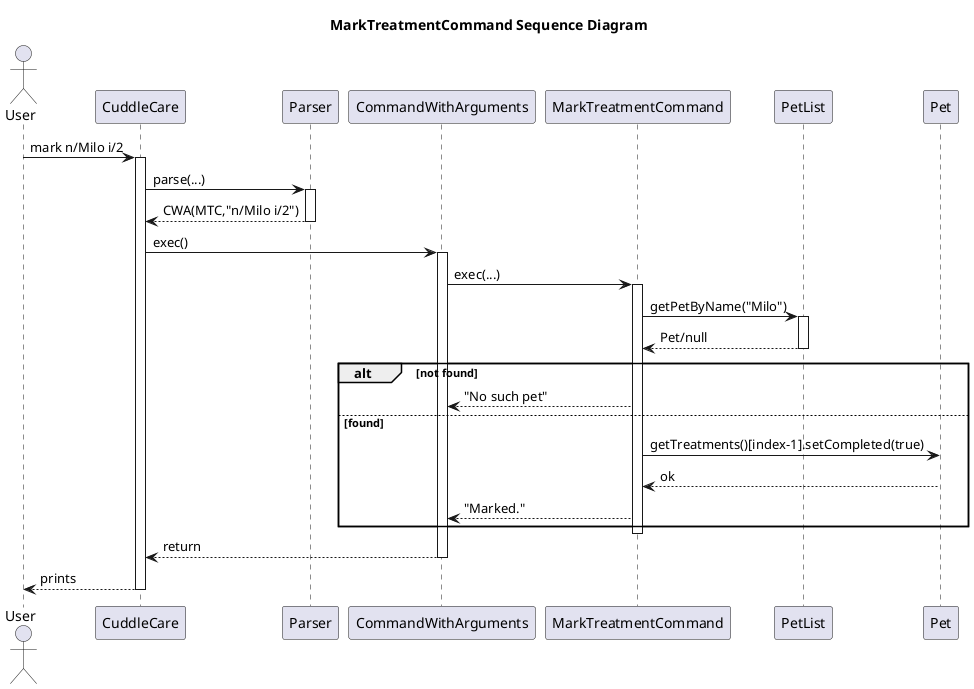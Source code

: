 @startuml
title MarkTreatmentCommand Sequence Diagram
actor User
participant CuddleCare
participant Parser
participant CommandWithArguments as CWA
participant MarkTreatmentCommand as MTC
participant PetList
participant Pet

User -> CuddleCare : mark n/Milo i/2
activate CuddleCare
CuddleCare -> Parser : parse(...)
activate Parser
Parser --> CuddleCare : CWA(MTC,"n/Milo i/2")
deactivate Parser

CuddleCare -> CWA : exec()
activate CWA
CWA -> MTC : exec(...)
activate MTC
MTC -> PetList : getPetByName("Milo")
activate PetList
PetList --> MTC : Pet/null
deactivate PetList

alt not found
  MTC --> CWA : "No such pet"
else found
  MTC -> Pet : getTreatments()[index-1].setCompleted(true)
  Pet --> MTC : ok
  MTC --> CWA : "Marked."
end
deactivate MTC
CWA --> CuddleCare : return
deactivate CWA
CuddleCare --> User : prints
deactivate CuddleCare
@enduml